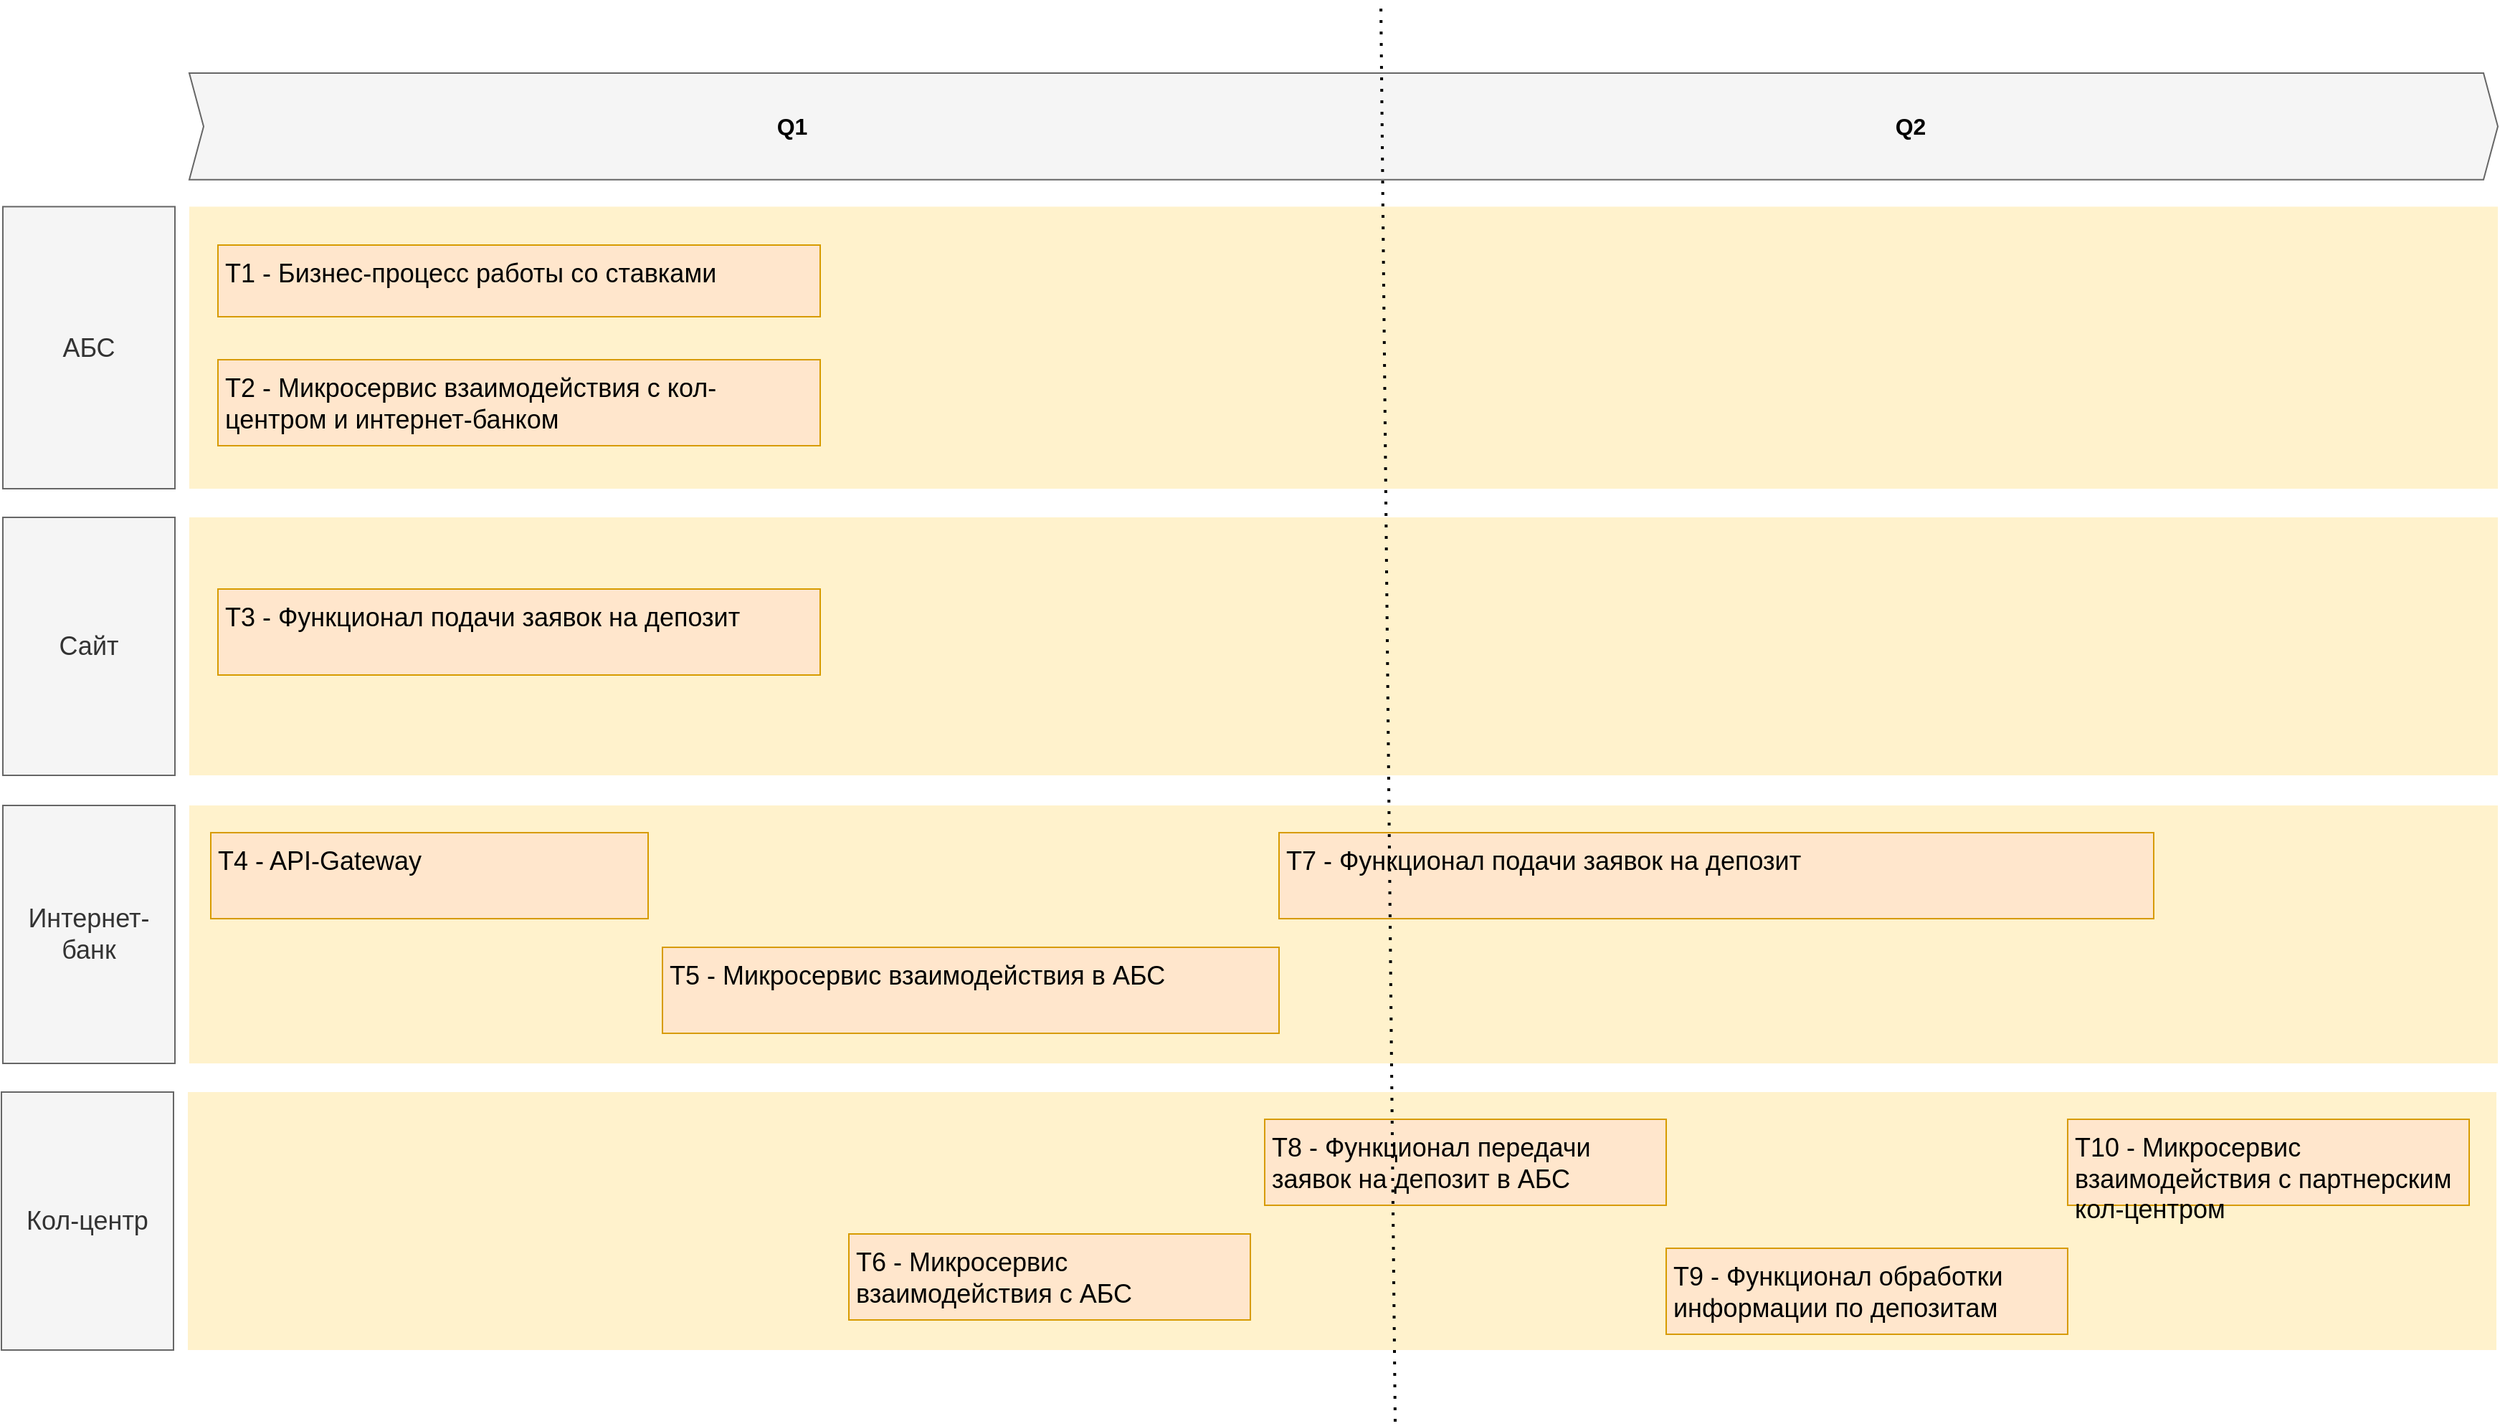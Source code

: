 <mxfile version="26.0.4">
  <diagram id="1zcTAVt1k4KSup7FvAfL" name="Roadmap">
    <mxGraphModel dx="5471" dy="3597" grid="1" gridSize="10" guides="1" tooltips="1" connect="1" arrows="1" fold="1" page="1" pageScale="1" pageWidth="3300" pageHeight="2339" math="0" shadow="0">
      <root>
        <mxCell id="3D7FDG2aXA9G618_Kong-0" />
        <mxCell id="3D7FDG2aXA9G618_Kong-1" parent="3D7FDG2aXA9G618_Kong-0" />
        <mxCell id="7Lt6D00sukErnWSGWJpD-4" value="" style="shape=rect;fillColor=#fff2cc;strokeColor=none;fontSize=24;html=1;whiteSpace=wrap;align=left;verticalAlign=top;spacing=5;rounded=0;" vertex="1" parent="3D7FDG2aXA9G618_Kong-1">
          <mxGeometry x="-2501" y="-529" width="1610" height="180" as="geometry" />
        </mxCell>
        <mxCell id="wGroBH12Sy7-OgBsN0fJ-2" value="" style="shape=rect;fillColor=#fff2cc;strokeColor=none;fontSize=24;html=1;whiteSpace=wrap;align=left;verticalAlign=top;spacing=5;rounded=0;" parent="3D7FDG2aXA9G618_Kong-1" vertex="1">
          <mxGeometry x="-2500" y="-930" width="1610" height="180" as="geometry" />
        </mxCell>
        <mxCell id="wGroBH12Sy7-OgBsN0fJ-4" value="" style="shape=rect;fillColor=#fff2cc;strokeColor=none;fontSize=24;html=1;whiteSpace=wrap;align=left;verticalAlign=top;spacing=5;rounded=0;" parent="3D7FDG2aXA9G618_Kong-1" vertex="1">
          <mxGeometry x="-2500" y="-1146.8" width="1610" height="196.8" as="geometry" />
        </mxCell>
        <mxCell id="wGroBH12Sy7-OgBsN0fJ-5" value="T1 - Бизнес-процесс работы со ставками" style="shape=rect;fillColor=#ffe6cc;strokeColor=#d79b00;fontSize=18;html=1;whiteSpace=wrap;align=left;verticalAlign=top;spacing=5;rounded=0;" parent="3D7FDG2aXA9G618_Kong-1" vertex="1">
          <mxGeometry x="-2480" y="-1120" width="420" height="50" as="geometry" />
        </mxCell>
        <mxCell id="wGroBH12Sy7-OgBsN0fJ-6" value="&lt;span style=&quot;&quot;&gt;T2 - Микросервис взаимодействия с кол-центром и интернет-банком&lt;/span&gt;" style="shape=rect;fillColor=#ffe6cc;strokeColor=#d79b00;fontSize=18;html=1;whiteSpace=wrap;align=left;verticalAlign=top;spacing=5;rounded=0;" parent="3D7FDG2aXA9G618_Kong-1" vertex="1">
          <mxGeometry x="-2480" y="-1040" width="420" height="60" as="geometry" />
        </mxCell>
        <mxCell id="wGroBH12Sy7-OgBsN0fJ-7" value="АБС" style="rounded=0;whiteSpace=wrap;html=1;fillColor=#f5f5f5;fontColor=#333333;strokeColor=#666666;fontSize=18;" parent="3D7FDG2aXA9G618_Kong-1" vertex="1">
          <mxGeometry x="-2630" y="-1146.8" width="120" height="196.8" as="geometry" />
        </mxCell>
        <mxCell id="wGroBH12Sy7-OgBsN0fJ-8" value="Сайт" style="rounded=0;whiteSpace=wrap;html=1;fillColor=#f5f5f5;fontColor=#333333;strokeColor=#666666;fontSize=18;" parent="3D7FDG2aXA9G618_Kong-1" vertex="1">
          <mxGeometry x="-2630" y="-930" width="120" height="180" as="geometry" />
        </mxCell>
        <mxCell id="wGroBH12Sy7-OgBsN0fJ-9" value="" style="shape=step;perimeter=stepPerimeter;whiteSpace=wrap;html=1;fixedSize=1;size=10;fillColor=#f5f5f5;strokeColor=#666666;fontSize=18;fontStyle=1;align=center;rounded=0;fontColor=#333333;" parent="3D7FDG2aXA9G618_Kong-1" vertex="1">
          <mxGeometry x="-2500" y="-1240" width="1610" height="74.4" as="geometry" />
        </mxCell>
        <mxCell id="wGroBH12Sy7-OgBsN0fJ-11" value="T10 - Микросервис взаимодействия с партнерским кол-центром" style="shape=rect;fillColor=#ffe6cc;strokeColor=#d79b00;fontSize=18;html=1;whiteSpace=wrap;align=left;verticalAlign=top;spacing=5;rounded=0;" parent="3D7FDG2aXA9G618_Kong-1" vertex="1">
          <mxGeometry x="-1190" y="-510" width="280" height="60" as="geometry" />
        </mxCell>
        <mxCell id="wGroBH12Sy7-OgBsN0fJ-15" value="T3 - Функционал подачи заявок на депозит" style="shape=rect;fillColor=#ffe6cc;strokeColor=#d79b00;fontSize=18;html=1;whiteSpace=wrap;align=left;verticalAlign=top;spacing=5;rounded=0;" parent="3D7FDG2aXA9G618_Kong-1" vertex="1">
          <mxGeometry x="-2480" y="-880" width="420" height="60" as="geometry" />
        </mxCell>
        <mxCell id="7Lt6D00sukErnWSGWJpD-0" value="" style="shape=rect;fillColor=#fff2cc;strokeColor=none;fontSize=24;html=1;whiteSpace=wrap;align=left;verticalAlign=top;spacing=5;rounded=0;" vertex="1" parent="3D7FDG2aXA9G618_Kong-1">
          <mxGeometry x="-2500" y="-729" width="1610" height="180" as="geometry" />
        </mxCell>
        <mxCell id="7Lt6D00sukErnWSGWJpD-1" value="Интернет-банк" style="rounded=0;whiteSpace=wrap;html=1;fillColor=#f5f5f5;fontColor=#333333;strokeColor=#666666;fontSize=18;" vertex="1" parent="3D7FDG2aXA9G618_Kong-1">
          <mxGeometry x="-2630" y="-729" width="120" height="180" as="geometry" />
        </mxCell>
        <mxCell id="7Lt6D00sukErnWSGWJpD-2" value="T5 - Микросервис взаимодействия в АБС" style="shape=rect;fillColor=#ffe6cc;strokeColor=#d79b00;fontSize=18;html=1;whiteSpace=wrap;align=left;verticalAlign=top;spacing=5;rounded=0;" vertex="1" parent="3D7FDG2aXA9G618_Kong-1">
          <mxGeometry x="-2170" y="-630" width="430" height="60" as="geometry" />
        </mxCell>
        <mxCell id="7Lt6D00sukErnWSGWJpD-3" value="T7 - Функционал подачи заявок на депозит" style="shape=rect;fillColor=#ffe6cc;strokeColor=#d79b00;fontSize=18;html=1;whiteSpace=wrap;align=left;verticalAlign=top;spacing=5;rounded=0;" vertex="1" parent="3D7FDG2aXA9G618_Kong-1">
          <mxGeometry x="-1740" y="-710" width="610" height="60" as="geometry" />
        </mxCell>
        <mxCell id="7Lt6D00sukErnWSGWJpD-5" value="Кол-центр" style="rounded=0;whiteSpace=wrap;html=1;fillColor=#f5f5f5;fontColor=#333333;strokeColor=#666666;fontSize=18;" vertex="1" parent="3D7FDG2aXA9G618_Kong-1">
          <mxGeometry x="-2631" y="-529" width="120" height="180" as="geometry" />
        </mxCell>
        <mxCell id="7Lt6D00sukErnWSGWJpD-6" value="T6 - Микросервис взаимодействия с АБС" style="shape=rect;fillColor=#ffe6cc;strokeColor=#d79b00;fontSize=18;html=1;whiteSpace=wrap;align=left;verticalAlign=top;spacing=5;rounded=0;" vertex="1" parent="3D7FDG2aXA9G618_Kong-1">
          <mxGeometry x="-2040" y="-430" width="280" height="60" as="geometry" />
        </mxCell>
        <mxCell id="7Lt6D00sukErnWSGWJpD-7" value="T8 - Функционал передачи заявок на депозит в АБС" style="shape=rect;fillColor=#ffe6cc;strokeColor=#d79b00;fontSize=18;html=1;whiteSpace=wrap;align=left;verticalAlign=top;spacing=5;rounded=0;" vertex="1" parent="3D7FDG2aXA9G618_Kong-1">
          <mxGeometry x="-1750" y="-510" width="280" height="60" as="geometry" />
        </mxCell>
        <mxCell id="7Lt6D00sukErnWSGWJpD-8" value="" style="endArrow=none;dashed=1;html=1;dashPattern=1 3;strokeWidth=2;rounded=0;" edge="1" parent="3D7FDG2aXA9G618_Kong-1">
          <mxGeometry width="50" height="50" relative="1" as="geometry">
            <mxPoint x="-1659" y="-299" as="sourcePoint" />
            <mxPoint x="-1669" y="-1290" as="targetPoint" />
          </mxGeometry>
        </mxCell>
        <mxCell id="7Lt6D00sukErnWSGWJpD-9" value="Q1" style="text;html=1;align=center;verticalAlign=middle;resizable=0;points=[];autosize=1;strokeColor=none;fillColor=none;fontStyle=1;fontSize=16;" vertex="1" parent="3D7FDG2aXA9G618_Kong-1">
          <mxGeometry x="-2100" y="-1217.8" width="40" height="30" as="geometry" />
        </mxCell>
        <mxCell id="7Lt6D00sukErnWSGWJpD-10" value="Q2" style="text;html=1;align=center;verticalAlign=middle;resizable=0;points=[];autosize=1;strokeColor=none;fillColor=none;fontStyle=1;fontSize=16;" vertex="1" parent="3D7FDG2aXA9G618_Kong-1">
          <mxGeometry x="-1320" y="-1217.8" width="40" height="30" as="geometry" />
        </mxCell>
        <mxCell id="7Lt6D00sukErnWSGWJpD-11" value="T9 - Функционал обработки информации по депозитам&amp;nbsp;" style="shape=rect;fillColor=#ffe6cc;strokeColor=#d79b00;fontSize=18;html=1;whiteSpace=wrap;align=left;verticalAlign=top;spacing=5;rounded=0;" vertex="1" parent="3D7FDG2aXA9G618_Kong-1">
          <mxGeometry x="-1470" y="-420" width="280" height="60" as="geometry" />
        </mxCell>
        <mxCell id="7Lt6D00sukErnWSGWJpD-12" value="T4 - API-Gateway" style="shape=rect;fillColor=#ffe6cc;strokeColor=#d79b00;fontSize=18;html=1;whiteSpace=wrap;align=left;verticalAlign=top;spacing=5;rounded=0;" vertex="1" parent="3D7FDG2aXA9G618_Kong-1">
          <mxGeometry x="-2485" y="-710" width="305" height="60" as="geometry" />
        </mxCell>
      </root>
    </mxGraphModel>
  </diagram>
</mxfile>
